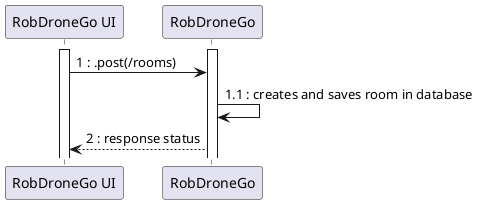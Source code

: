 @startuml
participant "RobDroneGo UI" as UI
participant "RobDroneGo" as API

activate UI
activate API
UI -> API : 1 : .post(/rooms)
API -> API : 1.1 : creates and saves room in database
API --> UI : 2 : response status

@enduml